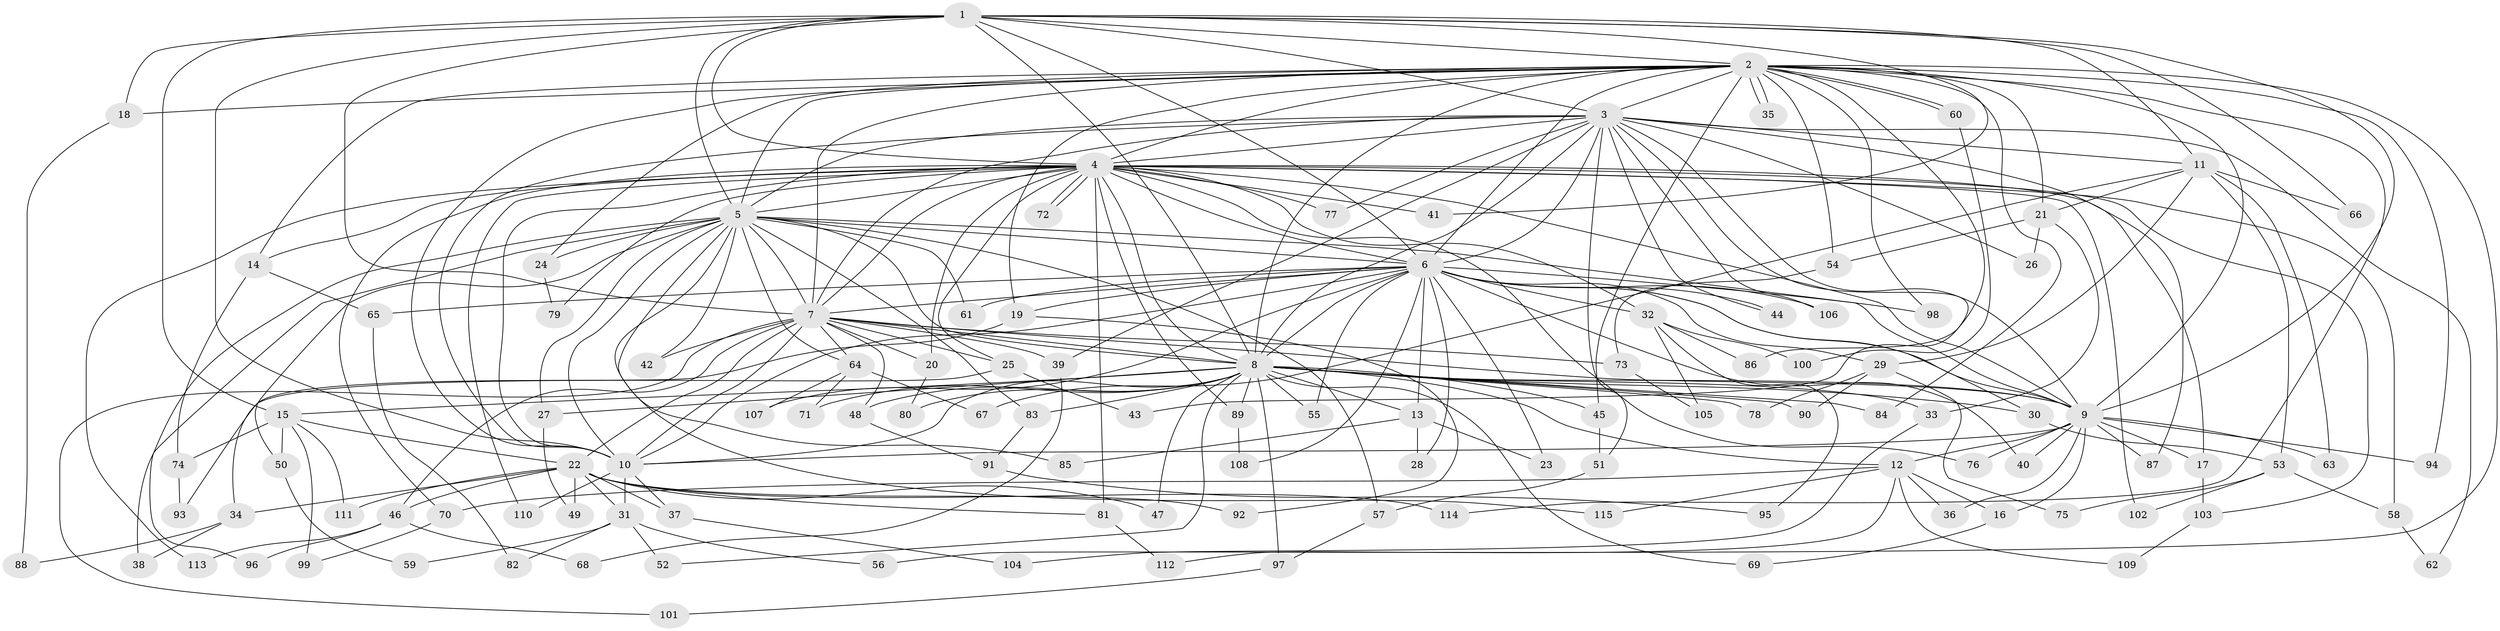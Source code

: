 // Generated by graph-tools (version 1.1) at 2025/25/03/09/25 03:25:41]
// undirected, 115 vertices, 255 edges
graph export_dot {
graph [start="1"]
  node [color=gray90,style=filled];
  1;
  2;
  3;
  4;
  5;
  6;
  7;
  8;
  9;
  10;
  11;
  12;
  13;
  14;
  15;
  16;
  17;
  18;
  19;
  20;
  21;
  22;
  23;
  24;
  25;
  26;
  27;
  28;
  29;
  30;
  31;
  32;
  33;
  34;
  35;
  36;
  37;
  38;
  39;
  40;
  41;
  42;
  43;
  44;
  45;
  46;
  47;
  48;
  49;
  50;
  51;
  52;
  53;
  54;
  55;
  56;
  57;
  58;
  59;
  60;
  61;
  62;
  63;
  64;
  65;
  66;
  67;
  68;
  69;
  70;
  71;
  72;
  73;
  74;
  75;
  76;
  77;
  78;
  79;
  80;
  81;
  82;
  83;
  84;
  85;
  86;
  87;
  88;
  89;
  90;
  91;
  92;
  93;
  94;
  95;
  96;
  97;
  98;
  99;
  100;
  101;
  102;
  103;
  104;
  105;
  106;
  107;
  108;
  109;
  110;
  111;
  112;
  113;
  114;
  115;
  1 -- 2;
  1 -- 3;
  1 -- 4;
  1 -- 5;
  1 -- 6;
  1 -- 7;
  1 -- 8;
  1 -- 9;
  1 -- 10;
  1 -- 11;
  1 -- 15;
  1 -- 18;
  1 -- 41;
  1 -- 66;
  2 -- 3;
  2 -- 4;
  2 -- 5;
  2 -- 6;
  2 -- 7;
  2 -- 8;
  2 -- 9;
  2 -- 10;
  2 -- 14;
  2 -- 18;
  2 -- 19;
  2 -- 21;
  2 -- 24;
  2 -- 35;
  2 -- 35;
  2 -- 45;
  2 -- 54;
  2 -- 56;
  2 -- 60;
  2 -- 60;
  2 -- 84;
  2 -- 86;
  2 -- 94;
  2 -- 98;
  2 -- 114;
  3 -- 4;
  3 -- 5;
  3 -- 6;
  3 -- 7;
  3 -- 8;
  3 -- 9;
  3 -- 10;
  3 -- 11;
  3 -- 26;
  3 -- 39;
  3 -- 43;
  3 -- 44;
  3 -- 51;
  3 -- 62;
  3 -- 77;
  3 -- 87;
  3 -- 106;
  4 -- 5;
  4 -- 6;
  4 -- 7;
  4 -- 8;
  4 -- 9;
  4 -- 10;
  4 -- 14;
  4 -- 17;
  4 -- 20;
  4 -- 25;
  4 -- 32;
  4 -- 41;
  4 -- 58;
  4 -- 70;
  4 -- 72;
  4 -- 72;
  4 -- 76;
  4 -- 77;
  4 -- 79;
  4 -- 81;
  4 -- 89;
  4 -- 102;
  4 -- 103;
  4 -- 110;
  4 -- 113;
  5 -- 6;
  5 -- 7;
  5 -- 8;
  5 -- 9;
  5 -- 10;
  5 -- 24;
  5 -- 27;
  5 -- 38;
  5 -- 42;
  5 -- 50;
  5 -- 57;
  5 -- 61;
  5 -- 64;
  5 -- 83;
  5 -- 85;
  5 -- 96;
  5 -- 115;
  6 -- 7;
  6 -- 8;
  6 -- 9;
  6 -- 10;
  6 -- 13;
  6 -- 19;
  6 -- 23;
  6 -- 28;
  6 -- 29;
  6 -- 30;
  6 -- 32;
  6 -- 40;
  6 -- 44;
  6 -- 55;
  6 -- 61;
  6 -- 65;
  6 -- 98;
  6 -- 106;
  6 -- 107;
  6 -- 108;
  7 -- 8;
  7 -- 9;
  7 -- 10;
  7 -- 20;
  7 -- 22;
  7 -- 25;
  7 -- 39;
  7 -- 42;
  7 -- 46;
  7 -- 48;
  7 -- 64;
  7 -- 73;
  7 -- 101;
  8 -- 9;
  8 -- 10;
  8 -- 12;
  8 -- 13;
  8 -- 15;
  8 -- 27;
  8 -- 30;
  8 -- 33;
  8 -- 45;
  8 -- 47;
  8 -- 48;
  8 -- 52;
  8 -- 55;
  8 -- 69;
  8 -- 71;
  8 -- 78;
  8 -- 80;
  8 -- 83;
  8 -- 84;
  8 -- 89;
  8 -- 90;
  8 -- 97;
  9 -- 10;
  9 -- 12;
  9 -- 16;
  9 -- 17;
  9 -- 36;
  9 -- 40;
  9 -- 63;
  9 -- 76;
  9 -- 87;
  9 -- 94;
  10 -- 31;
  10 -- 37;
  10 -- 110;
  11 -- 21;
  11 -- 29;
  11 -- 53;
  11 -- 63;
  11 -- 66;
  11 -- 67;
  12 -- 16;
  12 -- 36;
  12 -- 70;
  12 -- 109;
  12 -- 112;
  12 -- 115;
  13 -- 23;
  13 -- 28;
  13 -- 85;
  14 -- 65;
  14 -- 74;
  15 -- 22;
  15 -- 50;
  15 -- 74;
  15 -- 99;
  15 -- 111;
  16 -- 69;
  17 -- 103;
  18 -- 88;
  19 -- 34;
  19 -- 92;
  20 -- 80;
  21 -- 26;
  21 -- 33;
  21 -- 54;
  22 -- 31;
  22 -- 34;
  22 -- 37;
  22 -- 46;
  22 -- 47;
  22 -- 49;
  22 -- 81;
  22 -- 92;
  22 -- 111;
  22 -- 114;
  24 -- 79;
  25 -- 43;
  25 -- 93;
  27 -- 49;
  29 -- 75;
  29 -- 78;
  29 -- 90;
  30 -- 53;
  31 -- 52;
  31 -- 56;
  31 -- 59;
  31 -- 82;
  32 -- 86;
  32 -- 95;
  32 -- 100;
  32 -- 105;
  33 -- 104;
  34 -- 38;
  34 -- 88;
  37 -- 104;
  39 -- 68;
  45 -- 51;
  46 -- 68;
  46 -- 96;
  46 -- 113;
  48 -- 91;
  50 -- 59;
  51 -- 57;
  53 -- 58;
  53 -- 75;
  53 -- 102;
  54 -- 73;
  57 -- 97;
  58 -- 62;
  60 -- 100;
  64 -- 67;
  64 -- 71;
  64 -- 107;
  65 -- 82;
  70 -- 99;
  73 -- 105;
  74 -- 93;
  81 -- 112;
  83 -- 91;
  89 -- 108;
  91 -- 95;
  97 -- 101;
  103 -- 109;
}
